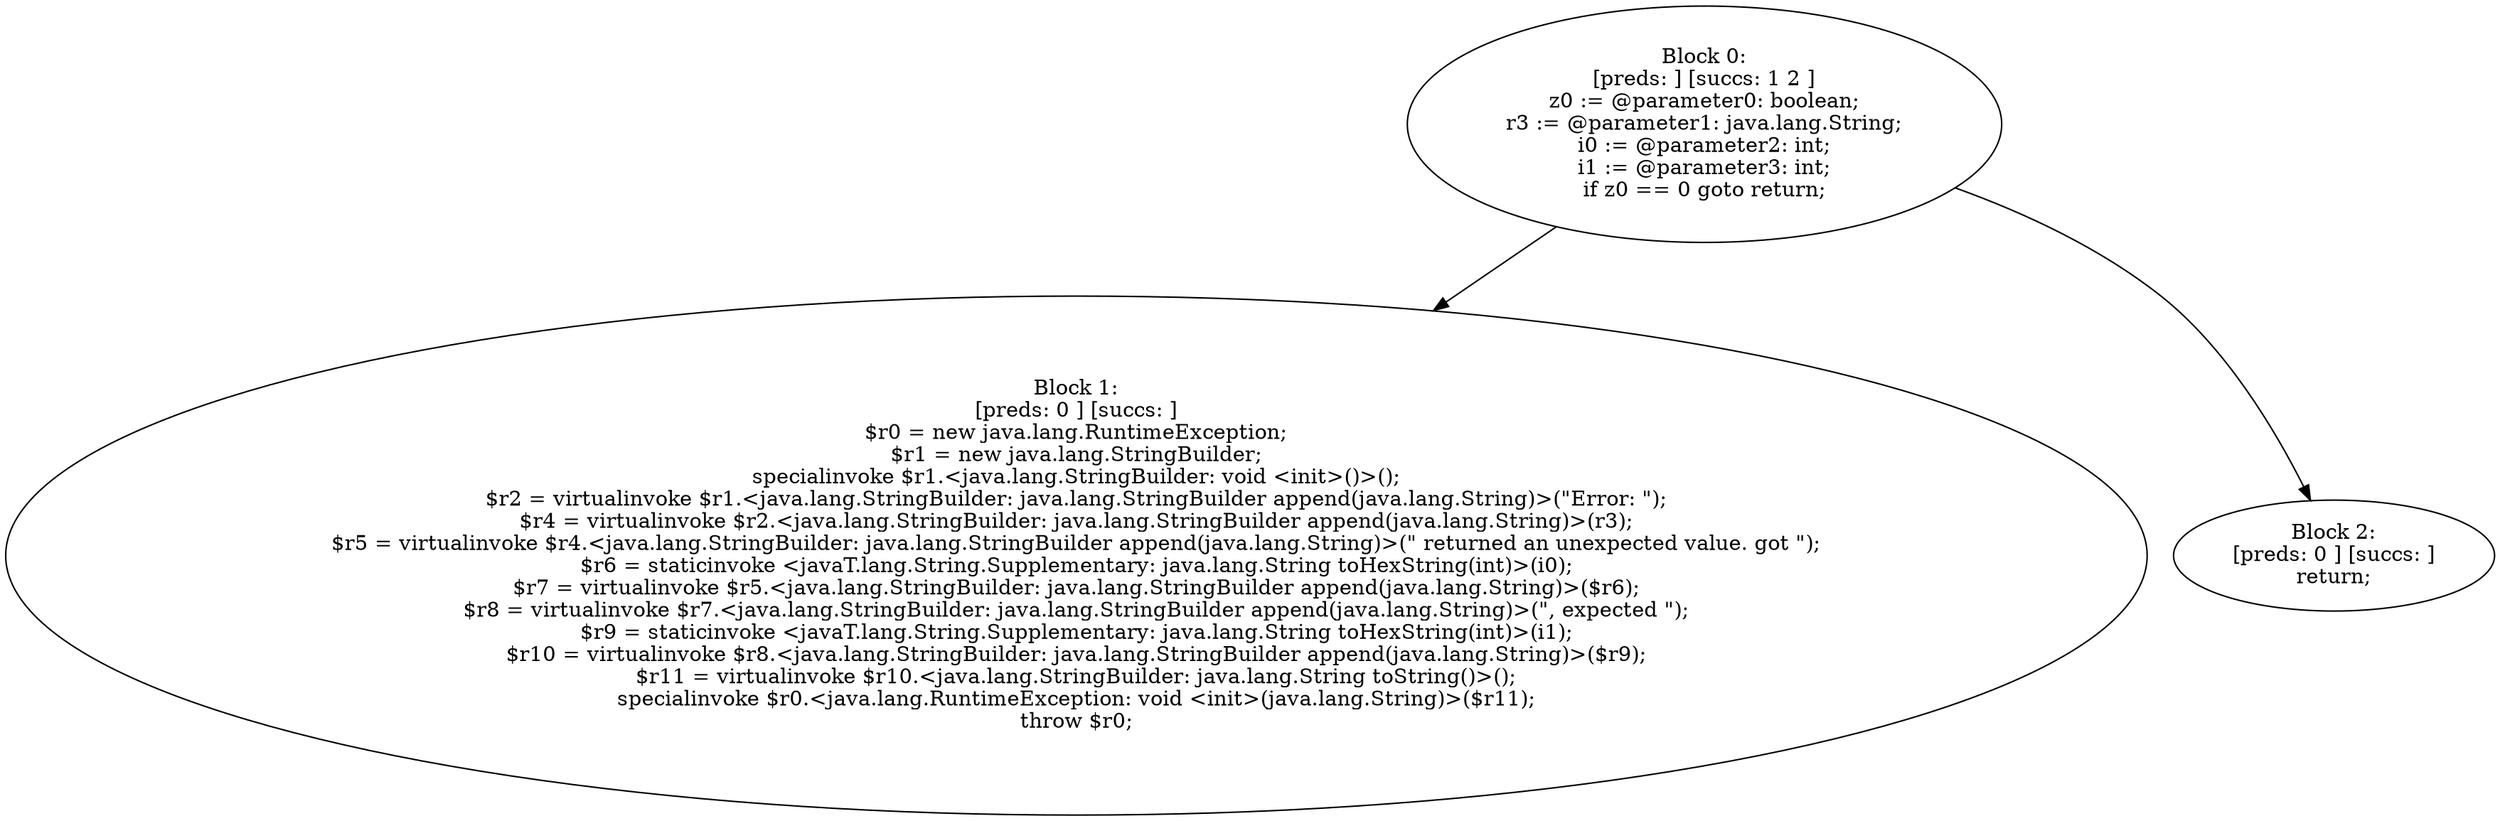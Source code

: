 digraph "unitGraph" {
    "Block 0:
[preds: ] [succs: 1 2 ]
z0 := @parameter0: boolean;
r3 := @parameter1: java.lang.String;
i0 := @parameter2: int;
i1 := @parameter3: int;
if z0 == 0 goto return;
"
    "Block 1:
[preds: 0 ] [succs: ]
$r0 = new java.lang.RuntimeException;
$r1 = new java.lang.StringBuilder;
specialinvoke $r1.<java.lang.StringBuilder: void <init>()>();
$r2 = virtualinvoke $r1.<java.lang.StringBuilder: java.lang.StringBuilder append(java.lang.String)>(\"Error: \");
$r4 = virtualinvoke $r2.<java.lang.StringBuilder: java.lang.StringBuilder append(java.lang.String)>(r3);
$r5 = virtualinvoke $r4.<java.lang.StringBuilder: java.lang.StringBuilder append(java.lang.String)>(\" returned an unexpected value. got \");
$r6 = staticinvoke <javaT.lang.String.Supplementary: java.lang.String toHexString(int)>(i0);
$r7 = virtualinvoke $r5.<java.lang.StringBuilder: java.lang.StringBuilder append(java.lang.String)>($r6);
$r8 = virtualinvoke $r7.<java.lang.StringBuilder: java.lang.StringBuilder append(java.lang.String)>(\", expected \");
$r9 = staticinvoke <javaT.lang.String.Supplementary: java.lang.String toHexString(int)>(i1);
$r10 = virtualinvoke $r8.<java.lang.StringBuilder: java.lang.StringBuilder append(java.lang.String)>($r9);
$r11 = virtualinvoke $r10.<java.lang.StringBuilder: java.lang.String toString()>();
specialinvoke $r0.<java.lang.RuntimeException: void <init>(java.lang.String)>($r11);
throw $r0;
"
    "Block 2:
[preds: 0 ] [succs: ]
return;
"
    "Block 0:
[preds: ] [succs: 1 2 ]
z0 := @parameter0: boolean;
r3 := @parameter1: java.lang.String;
i0 := @parameter2: int;
i1 := @parameter3: int;
if z0 == 0 goto return;
"->"Block 1:
[preds: 0 ] [succs: ]
$r0 = new java.lang.RuntimeException;
$r1 = new java.lang.StringBuilder;
specialinvoke $r1.<java.lang.StringBuilder: void <init>()>();
$r2 = virtualinvoke $r1.<java.lang.StringBuilder: java.lang.StringBuilder append(java.lang.String)>(\"Error: \");
$r4 = virtualinvoke $r2.<java.lang.StringBuilder: java.lang.StringBuilder append(java.lang.String)>(r3);
$r5 = virtualinvoke $r4.<java.lang.StringBuilder: java.lang.StringBuilder append(java.lang.String)>(\" returned an unexpected value. got \");
$r6 = staticinvoke <javaT.lang.String.Supplementary: java.lang.String toHexString(int)>(i0);
$r7 = virtualinvoke $r5.<java.lang.StringBuilder: java.lang.StringBuilder append(java.lang.String)>($r6);
$r8 = virtualinvoke $r7.<java.lang.StringBuilder: java.lang.StringBuilder append(java.lang.String)>(\", expected \");
$r9 = staticinvoke <javaT.lang.String.Supplementary: java.lang.String toHexString(int)>(i1);
$r10 = virtualinvoke $r8.<java.lang.StringBuilder: java.lang.StringBuilder append(java.lang.String)>($r9);
$r11 = virtualinvoke $r10.<java.lang.StringBuilder: java.lang.String toString()>();
specialinvoke $r0.<java.lang.RuntimeException: void <init>(java.lang.String)>($r11);
throw $r0;
";
    "Block 0:
[preds: ] [succs: 1 2 ]
z0 := @parameter0: boolean;
r3 := @parameter1: java.lang.String;
i0 := @parameter2: int;
i1 := @parameter3: int;
if z0 == 0 goto return;
"->"Block 2:
[preds: 0 ] [succs: ]
return;
";
}
